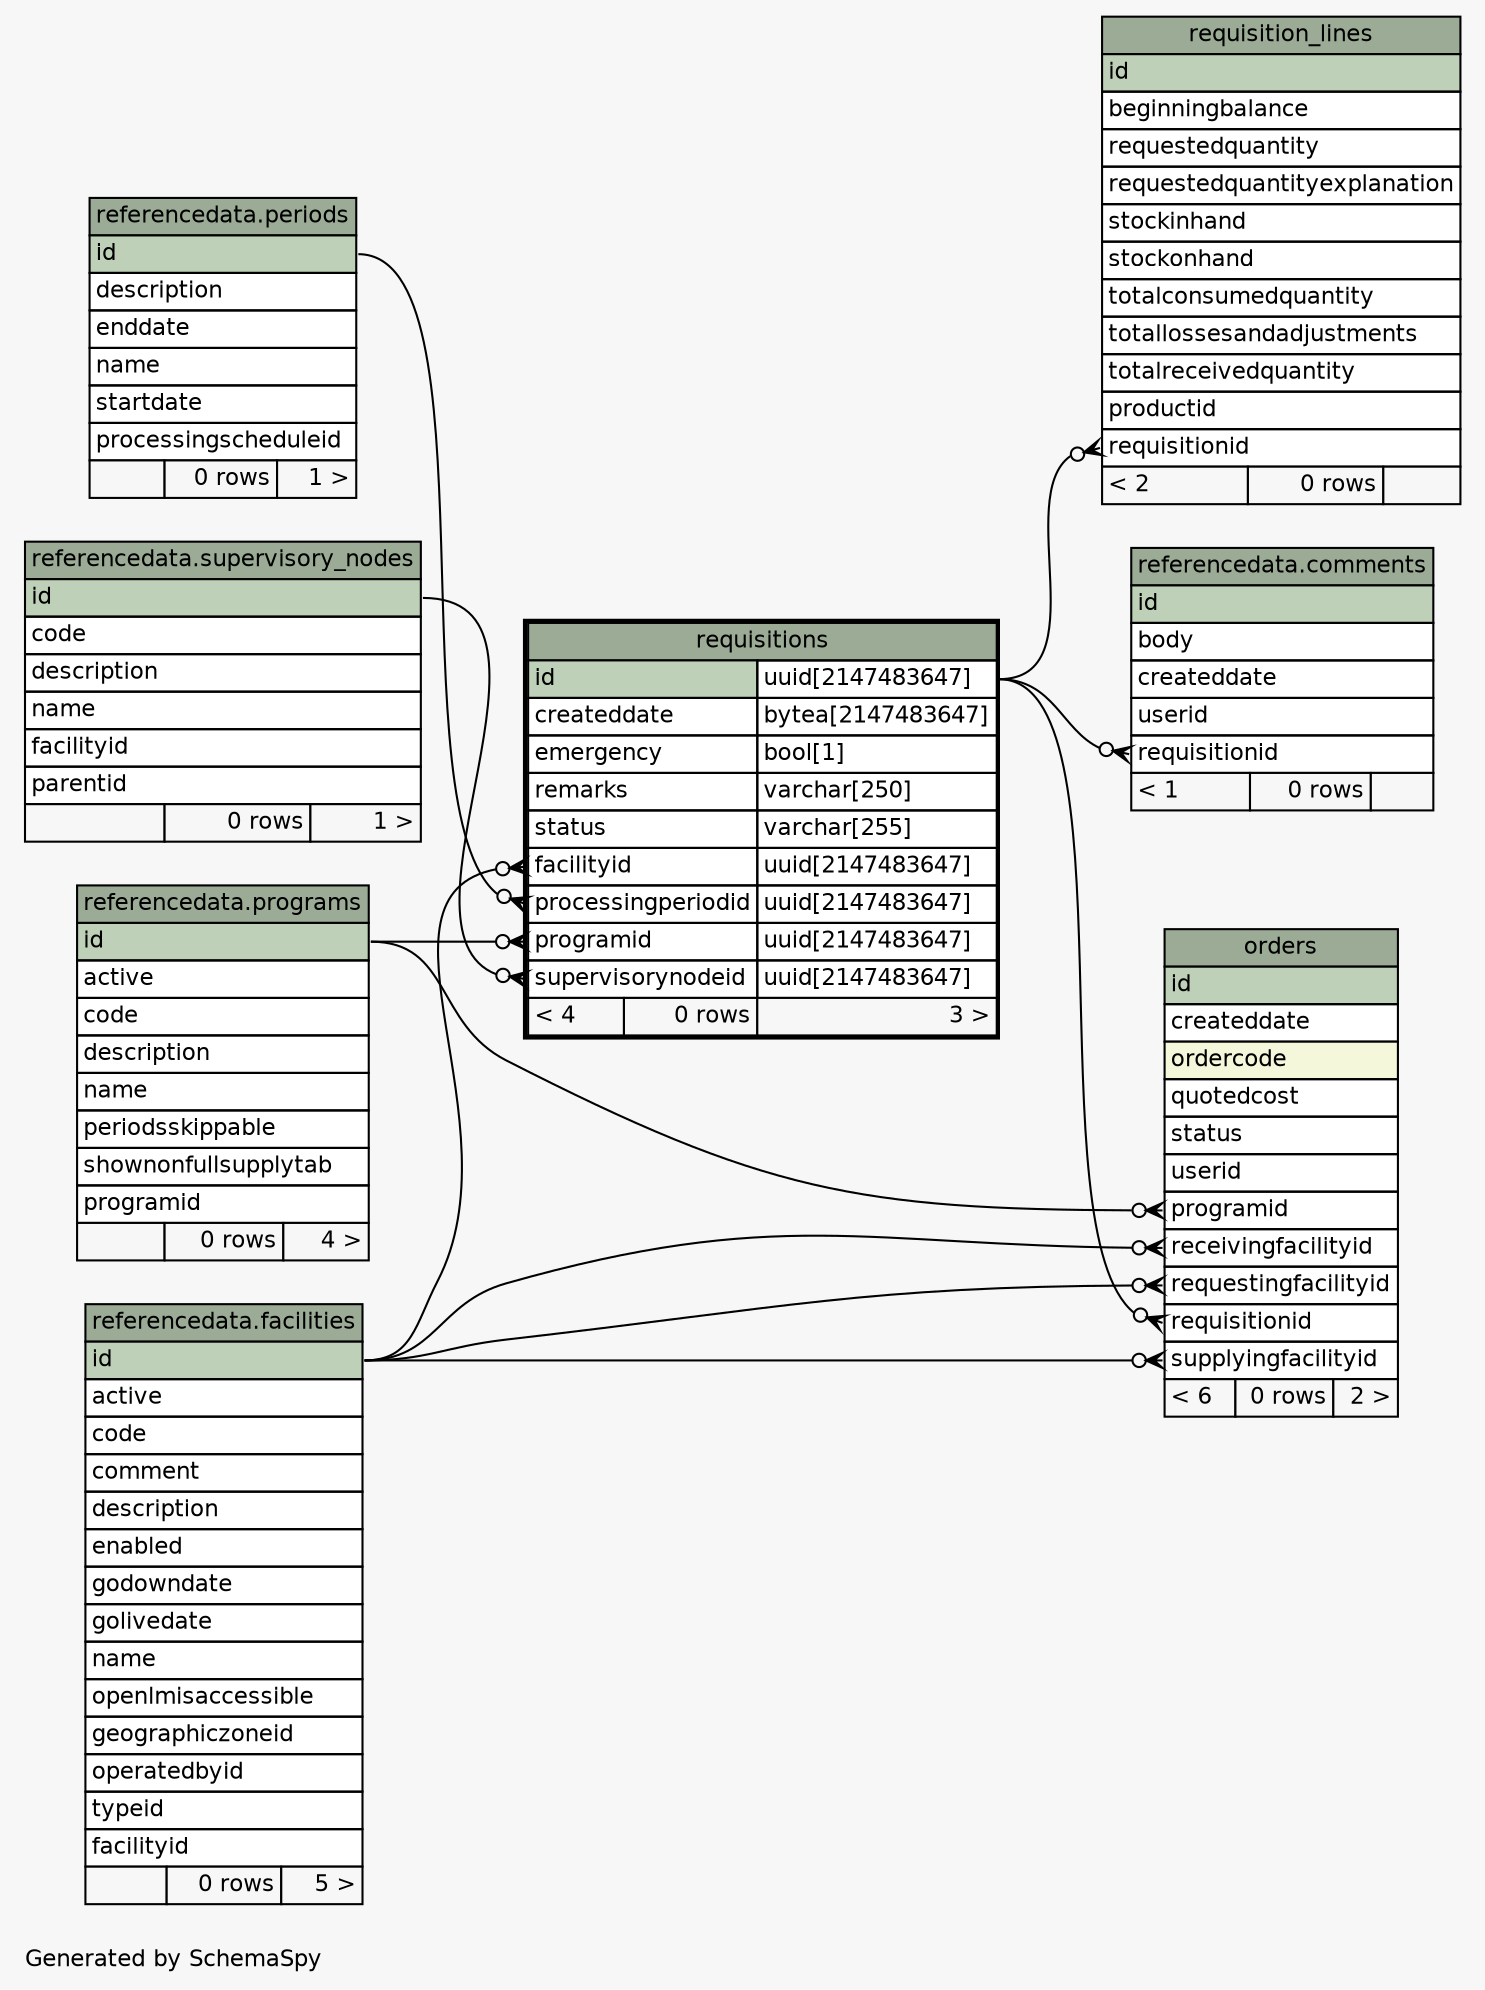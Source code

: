 // dot 2.38.0 on Linux 4.1.17-22.30.amzn1.x86_64
// SchemaSpy rev 590
digraph "oneDegreeRelationshipsDiagram" {
  graph [
    rankdir="RL"
    bgcolor="#f7f7f7"
    label="\nGenerated by SchemaSpy"
    labeljust="l"
    nodesep="0.18"
    ranksep="0.46"
    fontname="Helvetica"
    fontsize="11"
  ];
  node [
    fontname="Helvetica"
    fontsize="11"
    shape="plaintext"
  ];
  edge [
    arrowsize="0.8"
  ];
  "referencedata.comments":"requisitionid":w -> "requisitions":"id.type":e [arrowhead=none dir=back arrowtail=crowodot];
  "orders":"programid":w -> "referencedata.programs":"id":e [arrowhead=none dir=back arrowtail=crowodot];
  "orders":"receivingfacilityid":w -> "referencedata.facilities":"id":e [arrowhead=none dir=back arrowtail=crowodot];
  "orders":"requestingfacilityid":w -> "referencedata.facilities":"id":e [arrowhead=none dir=back arrowtail=crowodot];
  "orders":"requisitionid":w -> "requisitions":"id.type":e [arrowhead=none dir=back arrowtail=crowodot];
  "orders":"supplyingfacilityid":w -> "referencedata.facilities":"id":e [arrowhead=none dir=back arrowtail=crowodot];
  "requisition_lines":"requisitionid":w -> "requisitions":"id.type":e [arrowhead=none dir=back arrowtail=crowodot];
  "requisitions":"facilityid":w -> "referencedata.facilities":"id":e [arrowhead=none dir=back arrowtail=crowodot];
  "requisitions":"processingperiodid":w -> "referencedata.periods":"id":e [arrowhead=none dir=back arrowtail=crowodot];
  "requisitions":"programid":w -> "referencedata.programs":"id":e [arrowhead=none dir=back arrowtail=crowodot];
  "requisitions":"supervisorynodeid":w -> "referencedata.supervisory_nodes":"id":e [arrowhead=none dir=back arrowtail=crowodot];
  "referencedata.comments" [
    label=<
    <TABLE BORDER="0" CELLBORDER="1" CELLSPACING="0" BGCOLOR="#ffffff">
      <TR><TD COLSPAN="3" BGCOLOR="#9bab96" ALIGN="CENTER">referencedata.comments</TD></TR>
      <TR><TD PORT="id" COLSPAN="3" BGCOLOR="#bed1b8" ALIGN="LEFT">id</TD></TR>
      <TR><TD PORT="body" COLSPAN="3" ALIGN="LEFT">body</TD></TR>
      <TR><TD PORT="createddate" COLSPAN="3" ALIGN="LEFT">createddate</TD></TR>
      <TR><TD PORT="userid" COLSPAN="3" ALIGN="LEFT">userid</TD></TR>
      <TR><TD PORT="requisitionid" COLSPAN="3" ALIGN="LEFT">requisitionid</TD></TR>
      <TR><TD ALIGN="LEFT" BGCOLOR="#f7f7f7">&lt; 1</TD><TD ALIGN="RIGHT" BGCOLOR="#f7f7f7">0 rows</TD><TD ALIGN="RIGHT" BGCOLOR="#f7f7f7">  </TD></TR>
    </TABLE>>
    URL="../../referencedata/tables/comments.html"
    tooltip="referencedata.comments"
  ];
  "referencedata.facilities" [
    label=<
    <TABLE BORDER="0" CELLBORDER="1" CELLSPACING="0" BGCOLOR="#ffffff">
      <TR><TD COLSPAN="3" BGCOLOR="#9bab96" ALIGN="CENTER">referencedata.facilities</TD></TR>
      <TR><TD PORT="id" COLSPAN="3" BGCOLOR="#bed1b8" ALIGN="LEFT">id</TD></TR>
      <TR><TD PORT="active" COLSPAN="3" ALIGN="LEFT">active</TD></TR>
      <TR><TD PORT="code" COLSPAN="3" ALIGN="LEFT">code</TD></TR>
      <TR><TD PORT="comment" COLSPAN="3" ALIGN="LEFT">comment</TD></TR>
      <TR><TD PORT="description" COLSPAN="3" ALIGN="LEFT">description</TD></TR>
      <TR><TD PORT="enabled" COLSPAN="3" ALIGN="LEFT">enabled</TD></TR>
      <TR><TD PORT="godowndate" COLSPAN="3" ALIGN="LEFT">godowndate</TD></TR>
      <TR><TD PORT="golivedate" COLSPAN="3" ALIGN="LEFT">golivedate</TD></TR>
      <TR><TD PORT="name" COLSPAN="3" ALIGN="LEFT">name</TD></TR>
      <TR><TD PORT="openlmisaccessible" COLSPAN="3" ALIGN="LEFT">openlmisaccessible</TD></TR>
      <TR><TD PORT="geographiczoneid" COLSPAN="3" ALIGN="LEFT">geographiczoneid</TD></TR>
      <TR><TD PORT="operatedbyid" COLSPAN="3" ALIGN="LEFT">operatedbyid</TD></TR>
      <TR><TD PORT="typeid" COLSPAN="3" ALIGN="LEFT">typeid</TD></TR>
      <TR><TD PORT="facilityid" COLSPAN="3" ALIGN="LEFT">facilityid</TD></TR>
      <TR><TD ALIGN="LEFT" BGCOLOR="#f7f7f7">  </TD><TD ALIGN="RIGHT" BGCOLOR="#f7f7f7">0 rows</TD><TD ALIGN="RIGHT" BGCOLOR="#f7f7f7">5 &gt;</TD></TR>
    </TABLE>>
    URL="../../referencedata/tables/facilities.html"
    tooltip="referencedata.facilities"
  ];
  "orders" [
    label=<
    <TABLE BORDER="0" CELLBORDER="1" CELLSPACING="0" BGCOLOR="#ffffff">
      <TR><TD COLSPAN="3" BGCOLOR="#9bab96" ALIGN="CENTER">orders</TD></TR>
      <TR><TD PORT="id" COLSPAN="3" BGCOLOR="#bed1b8" ALIGN="LEFT">id</TD></TR>
      <TR><TD PORT="createddate" COLSPAN="3" ALIGN="LEFT">createddate</TD></TR>
      <TR><TD PORT="ordercode" COLSPAN="3" BGCOLOR="#f4f7da" ALIGN="LEFT">ordercode</TD></TR>
      <TR><TD PORT="quotedcost" COLSPAN="3" ALIGN="LEFT">quotedcost</TD></TR>
      <TR><TD PORT="status" COLSPAN="3" ALIGN="LEFT">status</TD></TR>
      <TR><TD PORT="userid" COLSPAN="3" ALIGN="LEFT">userid</TD></TR>
      <TR><TD PORT="programid" COLSPAN="3" ALIGN="LEFT">programid</TD></TR>
      <TR><TD PORT="receivingfacilityid" COLSPAN="3" ALIGN="LEFT">receivingfacilityid</TD></TR>
      <TR><TD PORT="requestingfacilityid" COLSPAN="3" ALIGN="LEFT">requestingfacilityid</TD></TR>
      <TR><TD PORT="requisitionid" COLSPAN="3" ALIGN="LEFT">requisitionid</TD></TR>
      <TR><TD PORT="supplyingfacilityid" COLSPAN="3" ALIGN="LEFT">supplyingfacilityid</TD></TR>
      <TR><TD ALIGN="LEFT" BGCOLOR="#f7f7f7">&lt; 6</TD><TD ALIGN="RIGHT" BGCOLOR="#f7f7f7">0 rows</TD><TD ALIGN="RIGHT" BGCOLOR="#f7f7f7">2 &gt;</TD></TR>
    </TABLE>>
    URL="orders.html"
    tooltip="orders"
  ];
  "referencedata.periods" [
    label=<
    <TABLE BORDER="0" CELLBORDER="1" CELLSPACING="0" BGCOLOR="#ffffff">
      <TR><TD COLSPAN="3" BGCOLOR="#9bab96" ALIGN="CENTER">referencedata.periods</TD></TR>
      <TR><TD PORT="id" COLSPAN="3" BGCOLOR="#bed1b8" ALIGN="LEFT">id</TD></TR>
      <TR><TD PORT="description" COLSPAN="3" ALIGN="LEFT">description</TD></TR>
      <TR><TD PORT="enddate" COLSPAN="3" ALIGN="LEFT">enddate</TD></TR>
      <TR><TD PORT="name" COLSPAN="3" ALIGN="LEFT">name</TD></TR>
      <TR><TD PORT="startdate" COLSPAN="3" ALIGN="LEFT">startdate</TD></TR>
      <TR><TD PORT="processingscheduleid" COLSPAN="3" ALIGN="LEFT">processingscheduleid</TD></TR>
      <TR><TD ALIGN="LEFT" BGCOLOR="#f7f7f7">  </TD><TD ALIGN="RIGHT" BGCOLOR="#f7f7f7">0 rows</TD><TD ALIGN="RIGHT" BGCOLOR="#f7f7f7">1 &gt;</TD></TR>
    </TABLE>>
    URL="../../referencedata/tables/periods.html"
    tooltip="referencedata.periods"
  ];
  "referencedata.programs" [
    label=<
    <TABLE BORDER="0" CELLBORDER="1" CELLSPACING="0" BGCOLOR="#ffffff">
      <TR><TD COLSPAN="3" BGCOLOR="#9bab96" ALIGN="CENTER">referencedata.programs</TD></TR>
      <TR><TD PORT="id" COLSPAN="3" BGCOLOR="#bed1b8" ALIGN="LEFT">id</TD></TR>
      <TR><TD PORT="active" COLSPAN="3" ALIGN="LEFT">active</TD></TR>
      <TR><TD PORT="code" COLSPAN="3" ALIGN="LEFT">code</TD></TR>
      <TR><TD PORT="description" COLSPAN="3" ALIGN="LEFT">description</TD></TR>
      <TR><TD PORT="name" COLSPAN="3" ALIGN="LEFT">name</TD></TR>
      <TR><TD PORT="periodsskippable" COLSPAN="3" ALIGN="LEFT">periodsskippable</TD></TR>
      <TR><TD PORT="shownonfullsupplytab" COLSPAN="3" ALIGN="LEFT">shownonfullsupplytab</TD></TR>
      <TR><TD PORT="programid" COLSPAN="3" ALIGN="LEFT">programid</TD></TR>
      <TR><TD ALIGN="LEFT" BGCOLOR="#f7f7f7">  </TD><TD ALIGN="RIGHT" BGCOLOR="#f7f7f7">0 rows</TD><TD ALIGN="RIGHT" BGCOLOR="#f7f7f7">4 &gt;</TD></TR>
    </TABLE>>
    URL="../../referencedata/tables/programs.html"
    tooltip="referencedata.programs"
  ];
  "requisition_lines" [
    label=<
    <TABLE BORDER="0" CELLBORDER="1" CELLSPACING="0" BGCOLOR="#ffffff">
      <TR><TD COLSPAN="3" BGCOLOR="#9bab96" ALIGN="CENTER">requisition_lines</TD></TR>
      <TR><TD PORT="id" COLSPAN="3" BGCOLOR="#bed1b8" ALIGN="LEFT">id</TD></TR>
      <TR><TD PORT="beginningbalance" COLSPAN="3" ALIGN="LEFT">beginningbalance</TD></TR>
      <TR><TD PORT="requestedquantity" COLSPAN="3" ALIGN="LEFT">requestedquantity</TD></TR>
      <TR><TD PORT="requestedquantityexplanation" COLSPAN="3" ALIGN="LEFT">requestedquantityexplanation</TD></TR>
      <TR><TD PORT="stockinhand" COLSPAN="3" ALIGN="LEFT">stockinhand</TD></TR>
      <TR><TD PORT="stockonhand" COLSPAN="3" ALIGN="LEFT">stockonhand</TD></TR>
      <TR><TD PORT="totalconsumedquantity" COLSPAN="3" ALIGN="LEFT">totalconsumedquantity</TD></TR>
      <TR><TD PORT="totallossesandadjustments" COLSPAN="3" ALIGN="LEFT">totallossesandadjustments</TD></TR>
      <TR><TD PORT="totalreceivedquantity" COLSPAN="3" ALIGN="LEFT">totalreceivedquantity</TD></TR>
      <TR><TD PORT="productid" COLSPAN="3" ALIGN="LEFT">productid</TD></TR>
      <TR><TD PORT="requisitionid" COLSPAN="3" ALIGN="LEFT">requisitionid</TD></TR>
      <TR><TD ALIGN="LEFT" BGCOLOR="#f7f7f7">&lt; 2</TD><TD ALIGN="RIGHT" BGCOLOR="#f7f7f7">0 rows</TD><TD ALIGN="RIGHT" BGCOLOR="#f7f7f7">  </TD></TR>
    </TABLE>>
    URL="requisition_lines.html"
    tooltip="requisition_lines"
  ];
  "requisitions" [
    label=<
    <TABLE BORDER="2" CELLBORDER="1" CELLSPACING="0" BGCOLOR="#ffffff">
      <TR><TD COLSPAN="3" BGCOLOR="#9bab96" ALIGN="CENTER">requisitions</TD></TR>
      <TR><TD PORT="id" COLSPAN="2" BGCOLOR="#bed1b8" ALIGN="LEFT">id</TD><TD PORT="id.type" ALIGN="LEFT">uuid[2147483647]</TD></TR>
      <TR><TD PORT="createddate" COLSPAN="2" ALIGN="LEFT">createddate</TD><TD PORT="createddate.type" ALIGN="LEFT">bytea[2147483647]</TD></TR>
      <TR><TD PORT="emergency" COLSPAN="2" ALIGN="LEFT">emergency</TD><TD PORT="emergency.type" ALIGN="LEFT">bool[1]</TD></TR>
      <TR><TD PORT="remarks" COLSPAN="2" ALIGN="LEFT">remarks</TD><TD PORT="remarks.type" ALIGN="LEFT">varchar[250]</TD></TR>
      <TR><TD PORT="status" COLSPAN="2" ALIGN="LEFT">status</TD><TD PORT="status.type" ALIGN="LEFT">varchar[255]</TD></TR>
      <TR><TD PORT="facilityid" COLSPAN="2" ALIGN="LEFT">facilityid</TD><TD PORT="facilityid.type" ALIGN="LEFT">uuid[2147483647]</TD></TR>
      <TR><TD PORT="processingperiodid" COLSPAN="2" ALIGN="LEFT">processingperiodid</TD><TD PORT="processingperiodid.type" ALIGN="LEFT">uuid[2147483647]</TD></TR>
      <TR><TD PORT="programid" COLSPAN="2" ALIGN="LEFT">programid</TD><TD PORT="programid.type" ALIGN="LEFT">uuid[2147483647]</TD></TR>
      <TR><TD PORT="supervisorynodeid" COLSPAN="2" ALIGN="LEFT">supervisorynodeid</TD><TD PORT="supervisorynodeid.type" ALIGN="LEFT">uuid[2147483647]</TD></TR>
      <TR><TD ALIGN="LEFT" BGCOLOR="#f7f7f7">&lt; 4</TD><TD ALIGN="RIGHT" BGCOLOR="#f7f7f7">0 rows</TD><TD ALIGN="RIGHT" BGCOLOR="#f7f7f7">3 &gt;</TD></TR>
    </TABLE>>
    URL="requisitions.html"
    tooltip="requisitions"
  ];
  "referencedata.supervisory_nodes" [
    label=<
    <TABLE BORDER="0" CELLBORDER="1" CELLSPACING="0" BGCOLOR="#ffffff">
      <TR><TD COLSPAN="3" BGCOLOR="#9bab96" ALIGN="CENTER">referencedata.supervisory_nodes</TD></TR>
      <TR><TD PORT="id" COLSPAN="3" BGCOLOR="#bed1b8" ALIGN="LEFT">id</TD></TR>
      <TR><TD PORT="code" COLSPAN="3" ALIGN="LEFT">code</TD></TR>
      <TR><TD PORT="description" COLSPAN="3" ALIGN="LEFT">description</TD></TR>
      <TR><TD PORT="name" COLSPAN="3" ALIGN="LEFT">name</TD></TR>
      <TR><TD PORT="facilityid" COLSPAN="3" ALIGN="LEFT">facilityid</TD></TR>
      <TR><TD PORT="parentid" COLSPAN="3" ALIGN="LEFT">parentid</TD></TR>
      <TR><TD ALIGN="LEFT" BGCOLOR="#f7f7f7">  </TD><TD ALIGN="RIGHT" BGCOLOR="#f7f7f7">0 rows</TD><TD ALIGN="RIGHT" BGCOLOR="#f7f7f7">1 &gt;</TD></TR>
    </TABLE>>
    URL="../../referencedata/tables/supervisory_nodes.html"
    tooltip="referencedata.supervisory_nodes"
  ];
}
